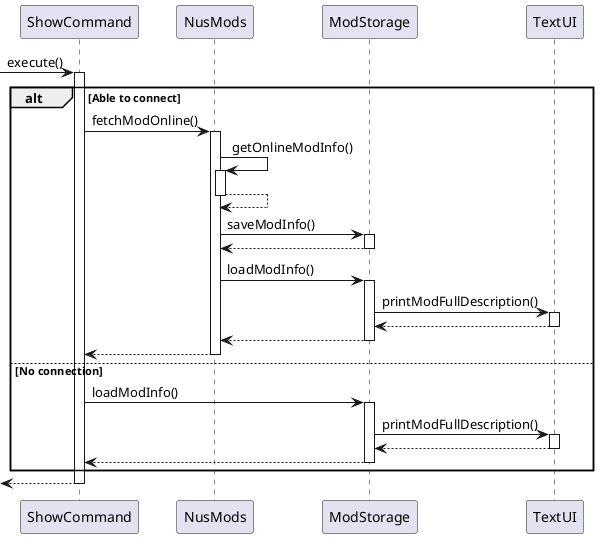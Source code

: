 @startuml

[-> ShowCommand : execute()
activate ShowCommand

alt Able to connect
    ShowCommand -> NusMods : fetchModOnline()
    activate NusMods
    NusMods -> NusMods : getOnlineModInfo()
    activate NusMods
    NusMods --> NusMods
    deactivate NusMods
    NusMods -> ModStorage : saveModInfo()
    activate ModStorage
    ModStorage --> NusMods
    deactivate ModStorage
    NusMods -> ModStorage : loadModInfo()
    activate ModStorage
    ModStorage -> TextUI : printModFullDescription()
    activate TextUI
    TextUI --> ModStorage
    deactivate TextUI
    ModStorage --> NusMods
    deactivate ModStorage
    NusMods --> ShowCommand
    deactivate NusMods

else No connection
    ShowCommand -> ModStorage : loadModInfo()
    activate ModStorage
    ModStorage -> TextUI : printModFullDescription()
    activate TextUI
    TextUI --> ModStorage
    deactivate TextUI
    ModStorage --> ShowCommand
    deactivate ModStorage

end

<-- ShowCommand
deactivate ShowCommand

@enduml

